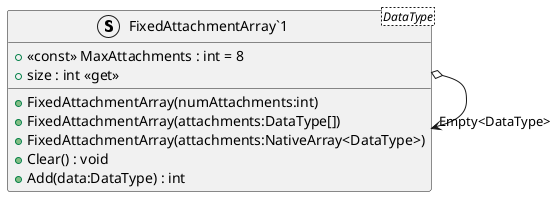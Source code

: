 @startuml
struct "FixedAttachmentArray`1"<DataType> {
    + <<const>> MaxAttachments : int = 8
    + FixedAttachmentArray(numAttachments:int)
    + FixedAttachmentArray(attachments:DataType[])
    + FixedAttachmentArray(attachments:NativeArray<DataType>)
    + size : int <<get>>
    + Clear() : void
    + Add(data:DataType) : int
}
"FixedAttachmentArray`1" o-> "Empty<DataType>" "FixedAttachmentArray`1"
@enduml
